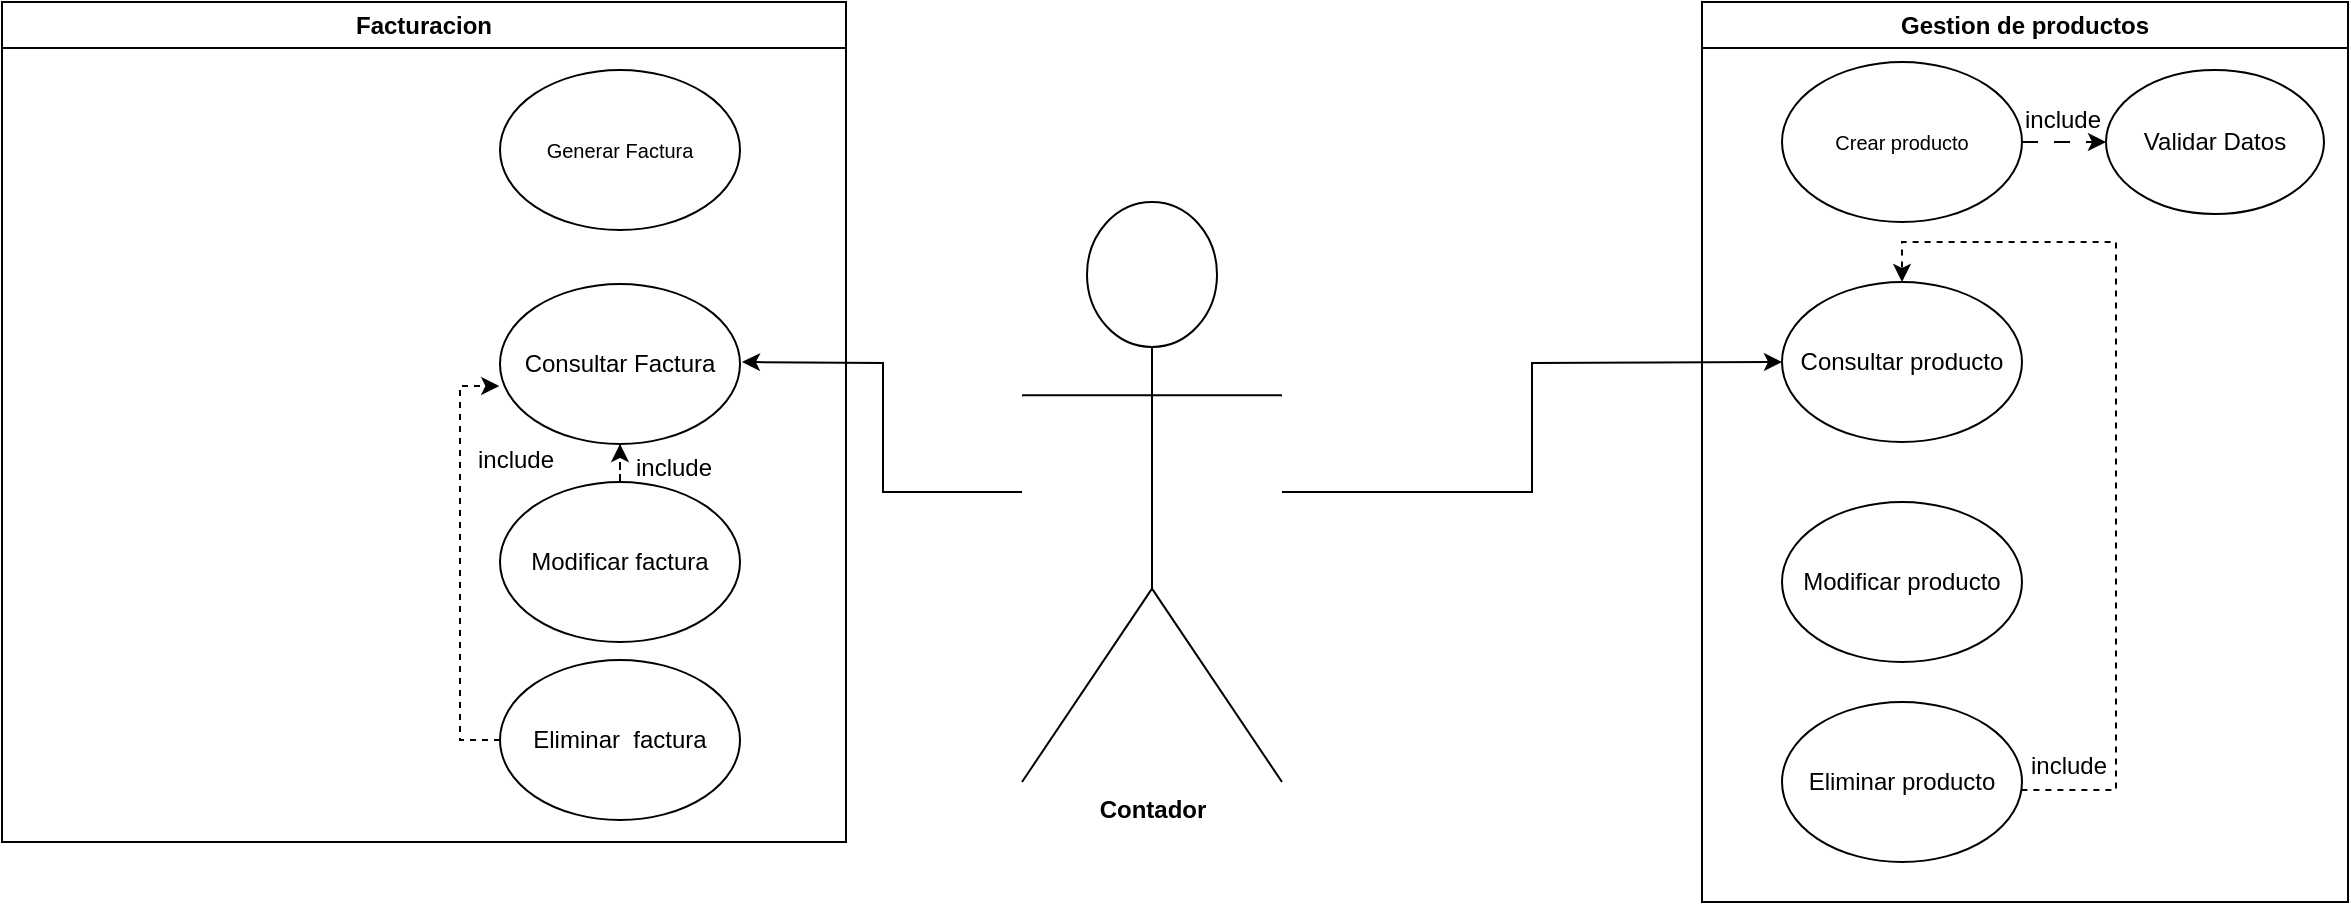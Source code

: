 <mxfile version="24.4.4" type="google">
  <diagram name="Página-1" id="JynM5rXX0GK54_x-ZJID">
    <mxGraphModel grid="1" page="1" gridSize="10" guides="1" tooltips="1" connect="1" arrows="1" fold="1" pageScale="1" pageWidth="1169" pageHeight="827" math="0" shadow="0">
      <root>
        <mxCell id="0" />
        <mxCell id="1" parent="0" />
        <mxCell id="jOyX-ps7WwACXjxl1pPV-1" style="edgeStyle=orthogonalEdgeStyle;rounded=0;orthogonalLoop=1;jettySize=auto;html=1;entryX=0;entryY=0.5;entryDx=0;entryDy=0;" edge="1" parent="1" source="1T6MPeweJr3BxvkpQle7-1">
          <mxGeometry relative="1" as="geometry">
            <mxPoint x="480.0" y="230.0" as="targetPoint" />
          </mxGeometry>
        </mxCell>
        <mxCell id="gL4BplWXxd8VposEjhmq-6" style="edgeStyle=orthogonalEdgeStyle;rounded=0;orthogonalLoop=1;jettySize=auto;html=1;entryX=1;entryY=0.5;entryDx=0;entryDy=0;" edge="1" parent="1" source="1T6MPeweJr3BxvkpQle7-1">
          <mxGeometry relative="1" as="geometry">
            <mxPoint x="-40" y="230.0" as="targetPoint" />
          </mxGeometry>
        </mxCell>
        <mxCell id="1T6MPeweJr3BxvkpQle7-1" value="&lt;span style=&quot;text-wrap: wrap;&quot;&gt;&lt;b&gt;Contador&lt;/b&gt;&lt;/span&gt;&lt;div&gt;&lt;span style=&quot;text-wrap: wrap;&quot;&gt;&lt;b&gt;&lt;br&gt;&lt;/b&gt;&lt;/span&gt;&lt;/div&gt;" style="shape=umlActor;verticalLabelPosition=bottom;verticalAlign=top;html=1;outlineConnect=0;" vertex="1" parent="1">
          <mxGeometry x="100" y="150" width="130" height="290" as="geometry" />
        </mxCell>
        <mxCell id="s0bJMn8fs0XkUCWkennB-1" value="Facturacion" style="swimlane;whiteSpace=wrap;html=1;" vertex="1" parent="1">
          <mxGeometry x="-410" y="50" width="422" height="420" as="geometry" />
        </mxCell>
        <mxCell id="s0bJMn8fs0XkUCWkennB-2" value="&lt;font size=&quot;1&quot;&gt;Generar Factura&lt;/font&gt;" style="ellipse;whiteSpace=wrap;html=1;" vertex="1" parent="s0bJMn8fs0XkUCWkennB-1">
          <mxGeometry x="249" y="34" width="120" height="80" as="geometry" />
        </mxCell>
        <mxCell id="s0bJMn8fs0XkUCWkennB-3" style="edgeStyle=orthogonalEdgeStyle;rounded=0;orthogonalLoop=1;jettySize=auto;html=1;dashed=1;" edge="1" parent="s0bJMn8fs0XkUCWkennB-1" source="s0bJMn8fs0XkUCWkennB-4" target="s0bJMn8fs0XkUCWkennB-5">
          <mxGeometry relative="1" as="geometry" />
        </mxCell>
        <mxCell id="s0bJMn8fs0XkUCWkennB-4" value="Modificar factura" style="ellipse;whiteSpace=wrap;html=1;" vertex="1" parent="s0bJMn8fs0XkUCWkennB-1">
          <mxGeometry x="249" y="240" width="120" height="80" as="geometry" />
        </mxCell>
        <mxCell id="s0bJMn8fs0XkUCWkennB-5" value="Consultar Factura" style="ellipse;whiteSpace=wrap;html=1;" vertex="1" parent="s0bJMn8fs0XkUCWkennB-1">
          <mxGeometry x="249" y="141" width="120" height="80" as="geometry" />
        </mxCell>
        <mxCell id="s0bJMn8fs0XkUCWkennB-6" value="Eliminar&amp;nbsp; factura" style="ellipse;whiteSpace=wrap;html=1;" vertex="1" parent="s0bJMn8fs0XkUCWkennB-1">
          <mxGeometry x="249" y="329" width="120" height="80" as="geometry" />
        </mxCell>
        <mxCell id="s0bJMn8fs0XkUCWkennB-7" style="edgeStyle=orthogonalEdgeStyle;rounded=0;orthogonalLoop=1;jettySize=auto;html=1;entryX=-0.003;entryY=0.638;entryDx=0;entryDy=0;entryPerimeter=0;dashed=1;" edge="1" parent="s0bJMn8fs0XkUCWkennB-1" source="s0bJMn8fs0XkUCWkennB-6" target="s0bJMn8fs0XkUCWkennB-5">
          <mxGeometry relative="1" as="geometry">
            <Array as="points">
              <mxPoint x="229" y="369" />
              <mxPoint x="229" y="192" />
            </Array>
          </mxGeometry>
        </mxCell>
        <mxCell id="s0bJMn8fs0XkUCWkennB-8" value="include" style="text;html=1;align=center;verticalAlign=middle;whiteSpace=wrap;rounded=0;" vertex="1" parent="s0bJMn8fs0XkUCWkennB-1">
          <mxGeometry x="227" y="214" width="60" height="30" as="geometry" />
        </mxCell>
        <mxCell id="s0bJMn8fs0XkUCWkennB-9" value="include" style="text;html=1;align=center;verticalAlign=middle;whiteSpace=wrap;rounded=0;" vertex="1" parent="s0bJMn8fs0XkUCWkennB-1">
          <mxGeometry x="306" y="218" width="60" height="30" as="geometry" />
        </mxCell>
        <mxCell id="s0bJMn8fs0XkUCWkennB-11" value="Gestion de productos" style="swimlane;whiteSpace=wrap;html=1;" vertex="1" parent="1">
          <mxGeometry x="440" y="50" width="323" height="450" as="geometry" />
        </mxCell>
        <mxCell id="s0bJMn8fs0XkUCWkennB-12" style="edgeStyle=orthogonalEdgeStyle;rounded=0;orthogonalLoop=1;jettySize=auto;html=1;exitX=1;exitY=0.5;exitDx=0;exitDy=0;entryX=0;entryY=0.5;entryDx=0;entryDy=0;dashed=1;dashPattern=8 8;" edge="1" parent="s0bJMn8fs0XkUCWkennB-11" source="s0bJMn8fs0XkUCWkennB-13" target="s0bJMn8fs0XkUCWkennB-18">
          <mxGeometry relative="1" as="geometry" />
        </mxCell>
        <mxCell id="s0bJMn8fs0XkUCWkennB-13" value="&lt;font size=&quot;1&quot;&gt;Crear producto&lt;/font&gt;" style="ellipse;whiteSpace=wrap;html=1;" vertex="1" parent="s0bJMn8fs0XkUCWkennB-11">
          <mxGeometry x="40" y="30" width="120" height="80" as="geometry" />
        </mxCell>
        <mxCell id="s0bJMn8fs0XkUCWkennB-14" value="Modificar producto" style="ellipse;whiteSpace=wrap;html=1;" vertex="1" parent="s0bJMn8fs0XkUCWkennB-11">
          <mxGeometry x="40" y="250" width="120" height="80" as="geometry" />
        </mxCell>
        <mxCell id="s0bJMn8fs0XkUCWkennB-15" value="Consultar producto" style="ellipse;whiteSpace=wrap;html=1;" vertex="1" parent="s0bJMn8fs0XkUCWkennB-11">
          <mxGeometry x="40" y="140" width="120" height="80" as="geometry" />
        </mxCell>
        <mxCell id="s0bJMn8fs0XkUCWkennB-16" style="edgeStyle=orthogonalEdgeStyle;rounded=0;orthogonalLoop=1;jettySize=auto;html=1;entryX=0.5;entryY=0;entryDx=0;entryDy=0;dashed=1;" edge="1" parent="s0bJMn8fs0XkUCWkennB-11" source="s0bJMn8fs0XkUCWkennB-17" target="s0bJMn8fs0XkUCWkennB-15">
          <mxGeometry relative="1" as="geometry">
            <Array as="points">
              <mxPoint x="207" y="394" />
              <mxPoint x="207" y="120" />
              <mxPoint x="100" y="120" />
            </Array>
          </mxGeometry>
        </mxCell>
        <mxCell id="s0bJMn8fs0XkUCWkennB-17" value="Eliminar producto" style="ellipse;whiteSpace=wrap;html=1;" vertex="1" parent="s0bJMn8fs0XkUCWkennB-11">
          <mxGeometry x="40" y="350" width="120" height="80" as="geometry" />
        </mxCell>
        <mxCell id="s0bJMn8fs0XkUCWkennB-18" value="Validar Datos" style="ellipse;whiteSpace=wrap;html=1;" vertex="1" parent="s0bJMn8fs0XkUCWkennB-11">
          <mxGeometry x="202" y="34" width="109" height="72" as="geometry" />
        </mxCell>
        <mxCell id="s0bJMn8fs0XkUCWkennB-19" value="include" style="text;html=1;align=center;verticalAlign=middle;resizable=0;points=[];autosize=1;strokeColor=none;fillColor=none;" vertex="1" parent="s0bJMn8fs0XkUCWkennB-11">
          <mxGeometry x="155" y="369" width="56" height="26" as="geometry" />
        </mxCell>
        <mxCell id="s0bJMn8fs0XkUCWkennB-20" value="include" style="text;html=1;align=center;verticalAlign=middle;resizable=0;points=[];autosize=1;strokeColor=none;fillColor=none;" vertex="1" parent="1">
          <mxGeometry x="592" y="96" width="56" height="26" as="geometry" />
        </mxCell>
      </root>
    </mxGraphModel>
  </diagram>
</mxfile>
